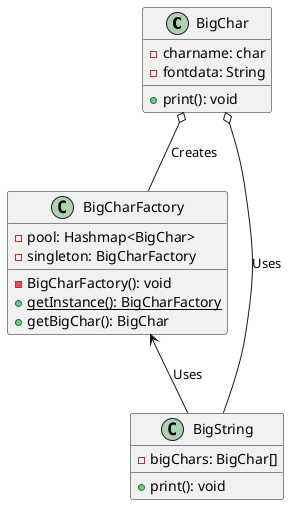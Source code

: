 @startuml Flyweight
class BigChar{
  - charname: char
  - fontdata: String 
  + print(): void 
}

class BigCharFactory{
  - pool: Hashmap<BigChar>
  - singleton: BigCharFactory
  - BigCharFactory(): void 
  + {static}getInstance(): BigCharFactory
  + getBigChar(): BigChar
}

class BigString{
  - bigChars: BigChar[]
  + print(): void
}

BigCharFactory -up-o BigChar: Creates
BigString -up-o BigChar: Uses
BigString -up-> BigCharFactory: Uses

@enduml